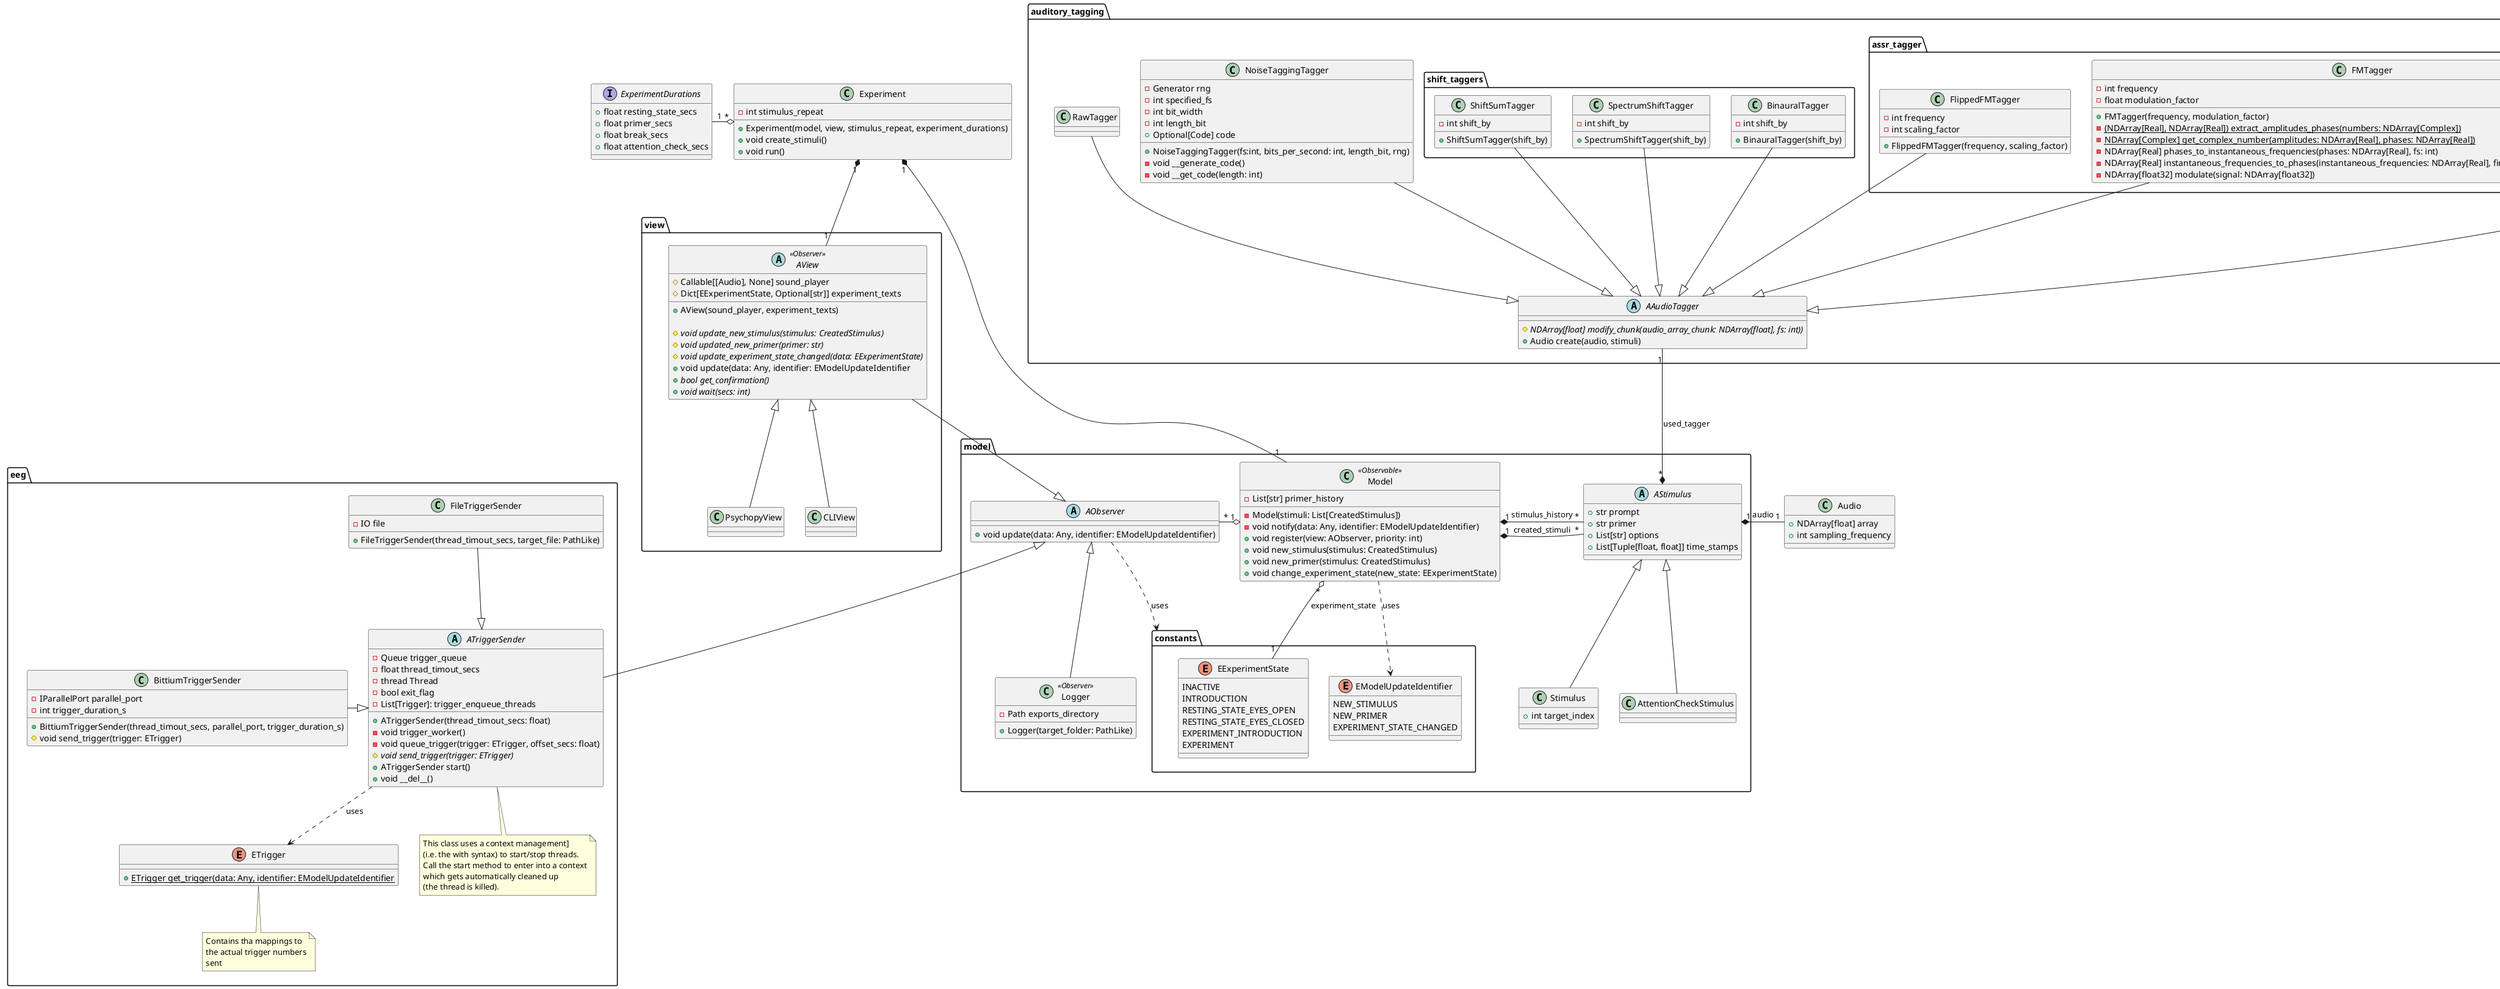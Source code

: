 @startuml
note as n
  <b>Note</b>: To save space, constructor parameter types,
  which match the types of the class parameters,
  are not specified
end note

class Audio {
        +NDArray[float] array
        +int sampling_frequency
    }

package view {
    abstract class AView<<Observer>> {
        #Callable[[Audio], None] sound_player
        #Dict[EExperimentState, Optional[str]] experiment_texts

        +AView(sound_player, experiment_texts)

        #void {abstract} update_new_stimulus(stimulus: CreatedStimulus)
        #void {abstract} updated_new_primer(primer: str)
        #void {abstract} update_experiment_state_changed(data: EExperimentState)
        +void update(data: Any, identifier: EModelUpdateIdentifier
        +bool {abstract} get_confirmation()
        +void {abstract} wait(secs: int)
    }

    class PsychopyView {
    }

    class CLIView {
    }
}

package auditory_tagging {
    abstract class AAudioTagger {
      #NDArray[float] {abstract} modify_chunk(audio_array_chunk: NDArray[float], fs: int))
      +Audio create(audio, stimuli)
    }


    package assr_tagger {
        class AMTagger {
          -int frequency
          -Callable[[int, int, int], NDArray[float] tag_generator
          -[float, float] signal_interval

          +ASSRTagger(frequency, tag_generator, signal_interval)
        }

        class FMTagger {
          -int frequency
          -float modulation_factor

          +FMTagger(frequency, modulation_factor)
          -(NDArray[Real], NDArray[Real]) {static} extract_amplitudes_phases(numbers: NDArray[Complex])
          -NDArray[Complex] {static} get_complex_number(amplitudes: NDArray[Real], phases: NDArray[Real])
          -NDArray[Real] phases_to_instantaneous_frequencies(phases: NDArray[Real], fs: int)
          -NDArray[Real] instantaneous_frequencies_to_phases(instantaneous_frequencies: NDArray[Real], first_phase: NDArray[Real], fs: int)
          -NDArray[float32] modulate(signal: NDArray[float32])

        }

        class FlippedFMTagger {
          -int frequency
          -int scaling_factor

          +FlippedFMTagger(frequency, scaling_factor)
        }
    }

    class NoiseTaggingTagger {
      -Generator rng
      -int specified_fs
      -int bit_width
      -int length_bit
      +Optional[Code] code

      +NoiseTaggingTagger(fs:int, bits_per_second: int, length_bit, rng)
      -void __generate_code()
      -void __get_code(length: int)
    }

    class RawTagger {
    }

    package shift_taggers {
        class ShiftSumTagger {
          -int shift_by

          +ShiftSumTagger(shift_by)
        }

        class SpectrumShiftTagger {
          -int shift_by

          +SpectrumShiftTagger(shift_by)
        }

        class BinauralTagger {
            -int shift_by
            +BinauralTagger(shift_by)
        }
    }
}

package model {
    abstract class AObserver {
        +void update(data: Any, identifier: EModelUpdateIdentifier)
    }

    class Model <<Observable>>{
        -List[str] primer_history

        -Model(stimuli: List[CreatedStimulus])
        -void notify(data: Any, identifier: EModelUpdateIdentifier)
        +void register(view: AObserver, priority: int)
        +void new_stimulus(stimulus: CreatedStimulus)
        +void new_primer(stimulus: CreatedStimulus)
        +void change_experiment_state(new_state: EExperimentState)
    }
    class Logger<<Observer>> {
        -Path exports_directory
        +Logger(target_folder: PathLike)
    }
    Logger -u-|> AObserver

    package constants {
        enum EExperimentState {
            INACTIVE
            INTRODUCTION
            RESTING_STATE_EYES_OPEN
            RESTING_STATE_EYES_CLOSED
            EXPERIMENT_INTRODUCTION
            EXPERIMENT
        }

        enum EModelUpdateIdentifier {
            NEW_STIMULUS
            NEW_PRIMER
            EXPERIMENT_STATE_CHANGED
        }
    }

    abstract class AStimulus {
        +str prompt
        +str primer
        +List[str] options
        +List[Tuple[float, float]] time_stamps
    }
    AStimulus "*" *-u- "1" AAudioTagger: used_tagger
    AStimulus "1" *-r- "1" Audio: audio


    class Stimulus {
        +int target_index
    }
    Stimulus -u-|> AStimulus

    class AttentionCheckStimulus {}
     AttentionCheckStimulus -u-|> AStimulus
}
Model "1" *-r- "*" AStimulus: "stimulus_history"
Model "1" *-r- "*" AStimulus: created_stimuli
Model "*" o--- "1" EExperimentState: "experiment_state"
Model "1" o-l-- "*" AObserver

Model ..> EModelUpdateIdentifier: "uses"

AObserver .l.> constants: "uses"

AView --|> AObserver


package eeg {
   enum ETrigger{
     +ETrigger {static} get_trigger(data: Any, identifier: EModelUpdateIdentifier
   }
   note bottom of ETrigger: Contains tha mappings to\nthe actual trigger numbers\nsent

    abstract class ATriggerSender {
        -Queue trigger_queue
        -float thread_timout_secs
        -thread Thread
        -bool exit_flag
        -List[Trigger]: trigger_enqueue_threads

        +ATriggerSender(thread_timout_secs: float)
        -void trigger_worker()
        -void queue_trigger(trigger: ETrigger, offset_secs: float)
        #void {abstract} send_trigger(trigger: ETrigger)
        +ATriggerSender start()
        +void __del__()
    }
    note bottom
        This class uses a context management]
        (i.e. the with syntax) to start/stop threads.
        Call the start method to enter into a context
        which gets automatically cleaned up
        (the thread is killed).
    end note

   class BittiumTriggerSender {
     -IParallelPort parallel_port
     -int trigger_duration_s
     +BittiumTriggerSender(thread_timout_secs, parallel_port, trigger_duration_s)
     #void send_trigger(trigger: ETrigger)
   }

   class FileTriggerSender {
     -IO file
     +FileTriggerSender(thread_timout_secs, target_file: PathLike)
   }
}

view -[hidden]- eeg

ATriggerSender -u-|> AObserver
BittiumTriggerSender -r-|> ATriggerSender
FileTriggerSender -d-|> ATriggerSender
ATriggerSender ..> ETrigger: "uses"

AAudioTagger <|-u- BinauralTagger
AAudioTagger <|-u- SpectrumShiftTagger
AAudioTagger <|-u- ShiftSumTagger
AAudioTagger <|-u- RawTagger
AAudioTagger <|-u- NoiseTaggingTagger
AAudioTagger <|-u- AMTagger
AAudioTagger <|-u- FMTagger
AAudioTagger <|-u- FlippedFMTagger


AView <|-- PsychopyView
AView <|-- CLIView



interface ExperimentDurations {
    +float resting_state_secs
    +float primer_secs
    +float break_secs
    +float attention_check_secs

}

class Experiment {
    -int stimulus_repeat

    +Experiment(model, view, stimulus_repeat, experiment_durations)
    +void create_stimuli()
    +void run()
}
Experiment "*" o-l- "1" ExperimentDurations
Experiment "1" *-- "1" Model
Experiment "1" *-- "1" AView


Experiment -[hidden] auditory_tagging
@enduml
